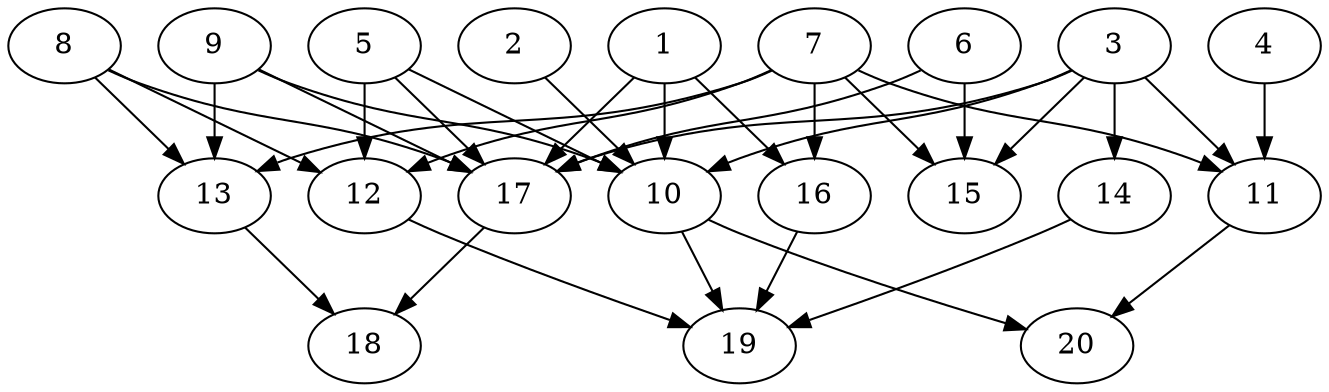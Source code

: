 // DAG automatically generated by daggen at Thu Oct  3 13:58:43 2019
// ./daggen --dot -n 20 --ccr 0.3 --fat 0.7 --regular 0.5 --density 0.7 --mindata 5242880 --maxdata 52428800 
digraph G {
  1 [size="28856320", alpha="0.12", expect_size="8656896"] 
  1 -> 10 [size ="8656896"]
  1 -> 16 [size ="8656896"]
  1 -> 17 [size ="8656896"]
  2 [size="132522667", alpha="0.11", expect_size="39756800"] 
  2 -> 10 [size ="39756800"]
  3 [size="106001067", alpha="0.07", expect_size="31800320"] 
  3 -> 10 [size ="31800320"]
  3 -> 11 [size ="31800320"]
  3 -> 14 [size ="31800320"]
  3 -> 15 [size ="31800320"]
  3 -> 17 [size ="31800320"]
  4 [size="110964053", alpha="0.18", expect_size="33289216"] 
  4 -> 11 [size ="33289216"]
  5 [size="171171840", alpha="0.11", expect_size="51351552"] 
  5 -> 10 [size ="51351552"]
  5 -> 12 [size ="51351552"]
  5 -> 17 [size ="51351552"]
  6 [size="53302613", alpha="0.08", expect_size="15990784"] 
  6 -> 15 [size ="15990784"]
  6 -> 17 [size ="15990784"]
  7 [size="127709867", alpha="0.03", expect_size="38312960"] 
  7 -> 11 [size ="38312960"]
  7 -> 12 [size ="38312960"]
  7 -> 13 [size ="38312960"]
  7 -> 15 [size ="38312960"]
  7 -> 16 [size ="38312960"]
  8 [size="79083520", alpha="0.19", expect_size="23725056"] 
  8 -> 12 [size ="23725056"]
  8 -> 13 [size ="23725056"]
  8 -> 17 [size ="23725056"]
  9 [size="43933013", alpha="0.01", expect_size="13179904"] 
  9 -> 10 [size ="13179904"]
  9 -> 13 [size ="13179904"]
  9 -> 17 [size ="13179904"]
  10 [size="161843200", alpha="0.11", expect_size="48552960"] 
  10 -> 19 [size ="48552960"]
  10 -> 20 [size ="48552960"]
  11 [size="56890027", alpha="0.19", expect_size="17067008"] 
  11 -> 20 [size ="17067008"]
  12 [size="152852480", alpha="0.11", expect_size="45855744"] 
  12 -> 19 [size ="45855744"]
  13 [size="85811200", alpha="0.08", expect_size="25743360"] 
  13 -> 18 [size ="25743360"]
  14 [size="143455573", alpha="0.02", expect_size="43036672"] 
  14 -> 19 [size ="43036672"]
  15 [size="127167147", alpha="0.07", expect_size="38150144"] 
  16 [size="53715627", alpha="0.06", expect_size="16114688"] 
  16 -> 19 [size ="16114688"]
  17 [size="115053227", alpha="0.08", expect_size="34515968"] 
  17 -> 18 [size ="34515968"]
  18 [size="141653333", alpha="0.19", expect_size="42496000"] 
  19 [size="131898027", alpha="0.08", expect_size="39569408"] 
  20 [size="138779307", alpha="0.09", expect_size="41633792"] 
}
